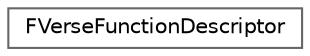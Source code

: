 digraph "Graphical Class Hierarchy"
{
 // INTERACTIVE_SVG=YES
 // LATEX_PDF_SIZE
  bgcolor="transparent";
  edge [fontname=Helvetica,fontsize=10,labelfontname=Helvetica,labelfontsize=10];
  node [fontname=Helvetica,fontsize=10,shape=box,height=0.2,width=0.4];
  rankdir="LR";
  Node0 [id="Node000000",label="FVerseFunctionDescriptor",height=0.2,width=0.4,color="grey40", fillcolor="white", style="filled",URL="$dc/d7f/structFVerseFunctionDescriptor.html",tooltip=" "];
}
